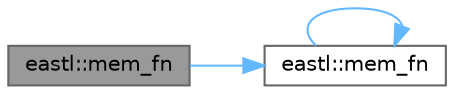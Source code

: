 digraph "eastl::mem_fn"
{
 // LATEX_PDF_SIZE
  bgcolor="transparent";
  edge [fontname=Helvetica,fontsize=10,labelfontname=Helvetica,labelfontsize=10];
  node [fontname=Helvetica,fontsize=10,shape=box,height=0.2,width=0.4];
  rankdir="LR";
  Node1 [id="Node000001",label="eastl::mem_fn",height=0.2,width=0.4,color="gray40", fillcolor="grey60", style="filled", fontcolor="black",tooltip=" "];
  Node1 -> Node2 [id="edge1_Node000001_Node000002",color="steelblue1",style="solid",tooltip=" "];
  Node2 [id="Node000002",label="eastl::mem_fn",height=0.2,width=0.4,color="grey40", fillcolor="white", style="filled",URL="$namespaceeastl.html#afa162f6b95f8e97d5dda438ff1f0d28f",tooltip=" "];
  Node2 -> Node2 [id="edge2_Node000002_Node000002",color="steelblue1",style="solid",tooltip=" "];
}

